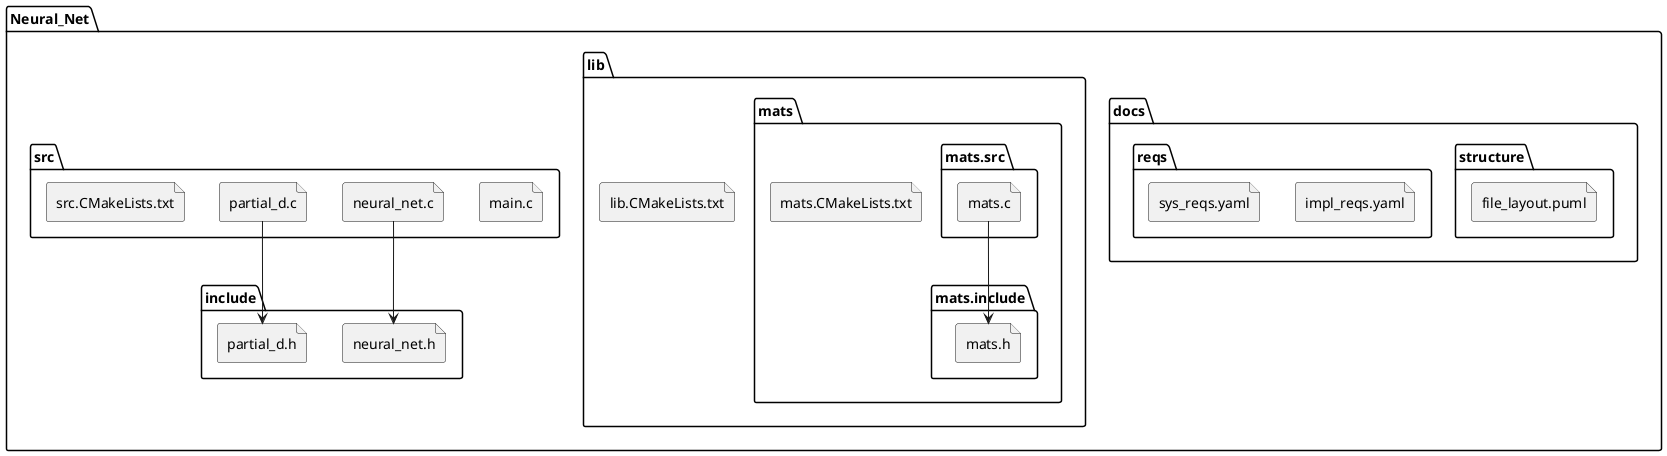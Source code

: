 @startuml nn-file-layout
folder "Neural_Net" {
    folder "docs" {
        folder "structure" {
            file "file_layout.puml"
        }

        folder "reqs" {
            file "impl_reqs.yaml"
            file "sys_reqs.yaml"
        }
    }

    folder "lib" {
        folder "mats" {
            folder "mats.src" {
                file "mats.c"
            }

            folder "mats.include" {
                file "mats.h"
            }

            file "mats.CMakeLists.txt"
        }

        file "lib.CMakeLists.txt"
    }

    folder "src" {
        file "main.c"
        file "neural_net.c"
        file "partial_d.c"
        file "src.CMakeLists.txt"
    }

    folder "include" {
        file "neural_net.h"
        file "partial_d.h"
    }
}

neural_net.c --> neural_net.h
partial_d.c --> partial_d.h
mats.c --> mats.h

@enduml


